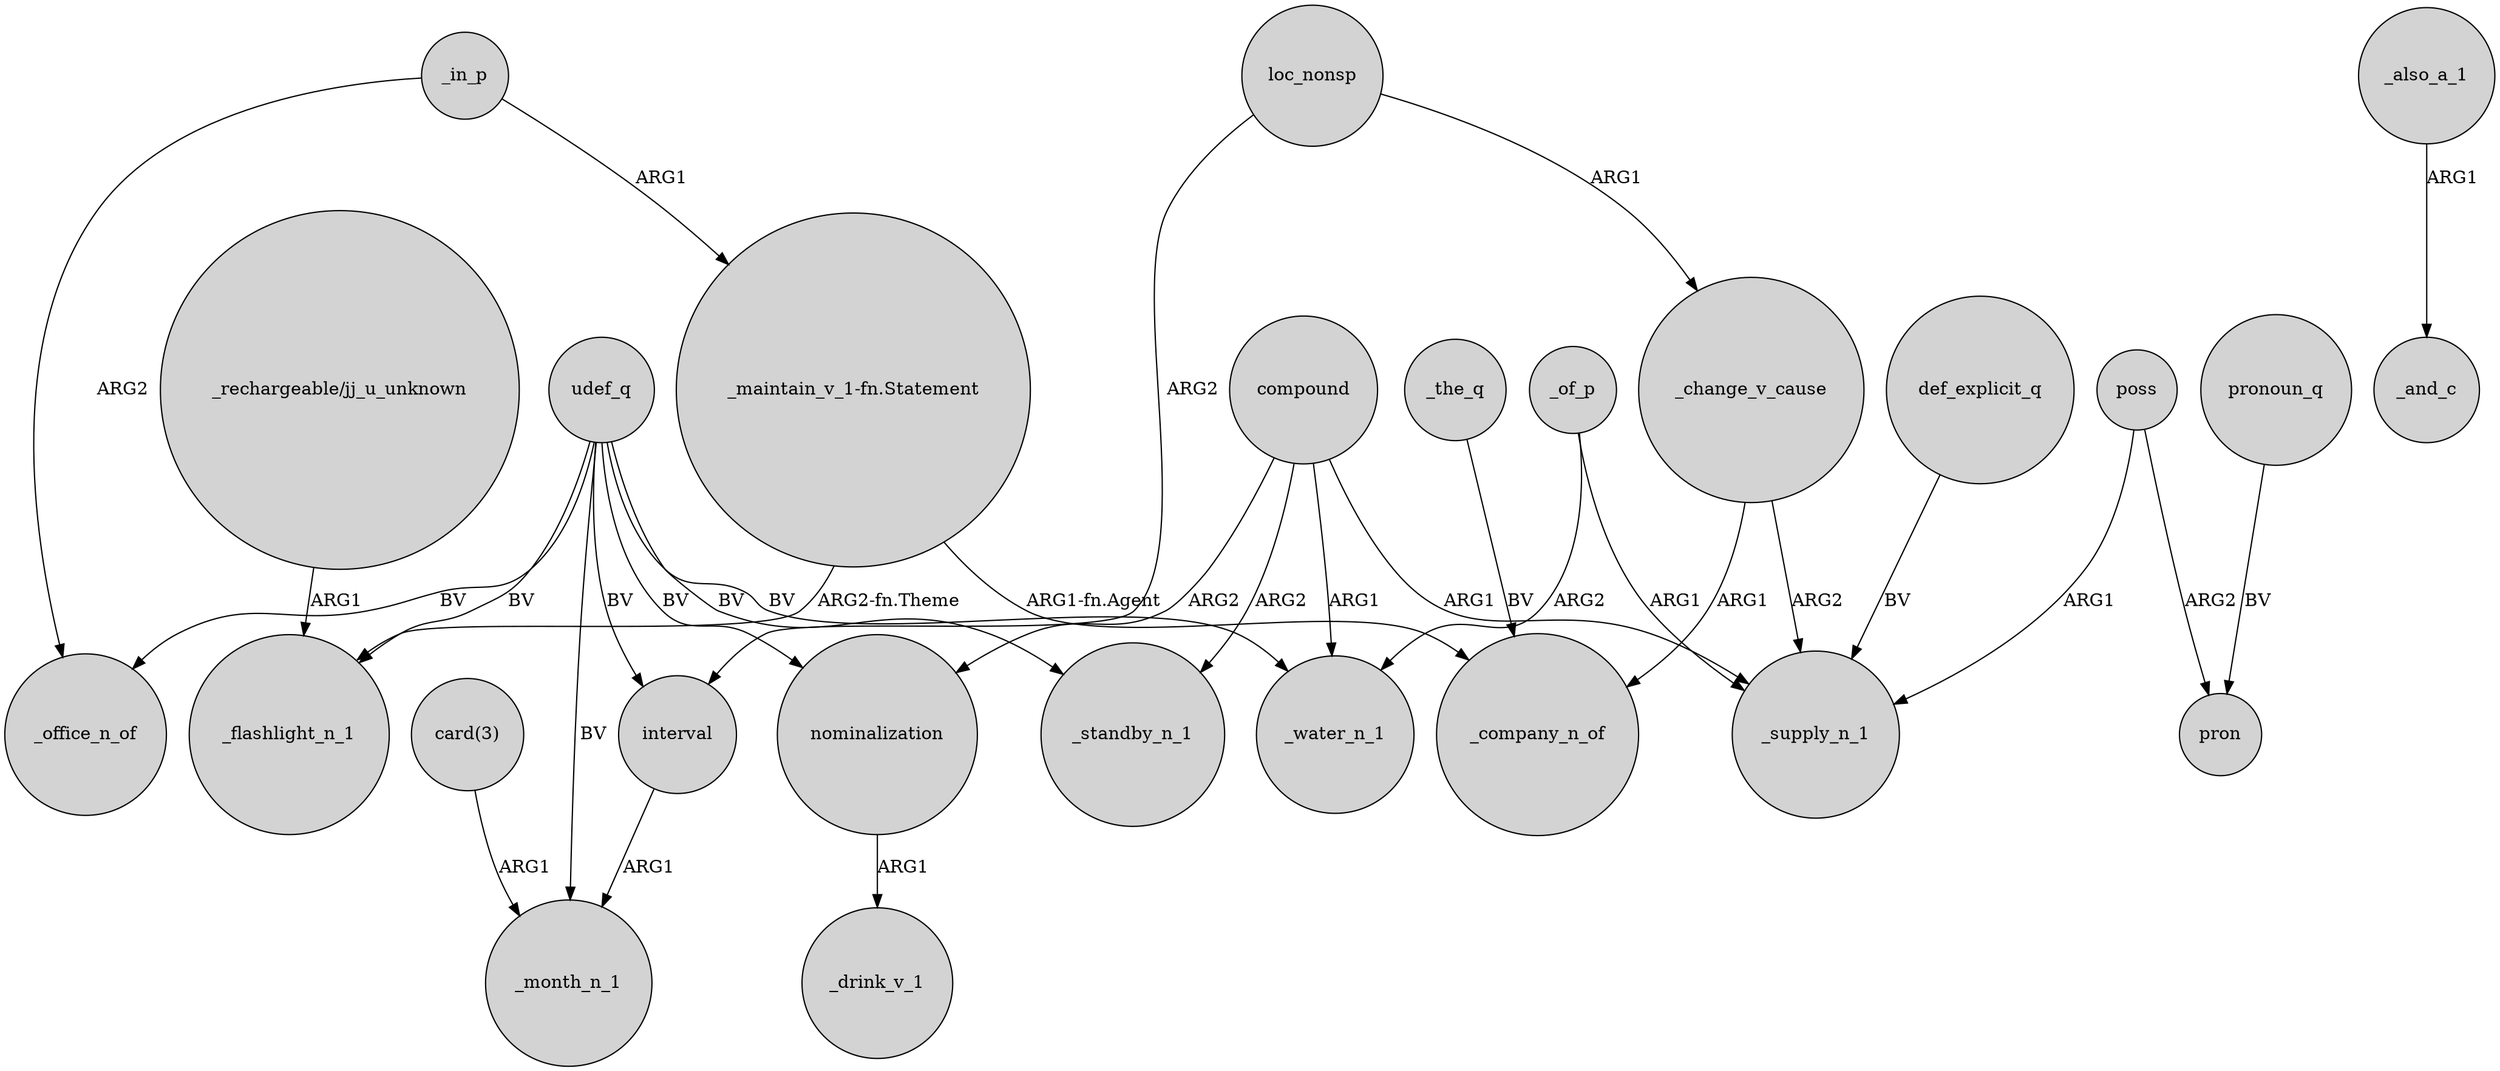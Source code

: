 digraph {
	node [shape=circle style=filled]
	_of_p -> _water_n_1 [label=ARG2]
	udef_q -> _office_n_of [label=BV]
	nominalization -> _drink_v_1 [label=ARG1]
	_change_v_cause -> _supply_n_1 [label=ARG2]
	loc_nonsp -> interval [label=ARG2]
	poss -> pron [label=ARG2]
	interval -> _month_n_1 [label=ARG1]
	udef_q -> _standby_n_1 [label=BV]
	_in_p -> "_maintain_v_1-fn.Statement" [label=ARG1]
	_of_p -> _supply_n_1 [label=ARG1]
	compound -> nominalization [label=ARG2]
	"_maintain_v_1-fn.Statement" -> _company_n_of [label="ARG1-fn.Agent"]
	udef_q -> _month_n_1 [label=BV]
	_the_q -> _company_n_of [label=BV]
	_in_p -> _office_n_of [label=ARG2]
	pronoun_q -> pron [label=BV]
	compound -> _standby_n_1 [label=ARG2]
	udef_q -> _water_n_1 [label=BV]
	_change_v_cause -> _company_n_of [label=ARG1]
	udef_q -> _flashlight_n_1 [label=BV]
	loc_nonsp -> _change_v_cause [label=ARG1]
	poss -> _supply_n_1 [label=ARG1]
	compound -> _supply_n_1 [label=ARG1]
	udef_q -> nominalization [label=BV]
	"_maintain_v_1-fn.Statement" -> _flashlight_n_1 [label="ARG2-fn.Theme"]
	_also_a_1 -> _and_c [label=ARG1]
	compound -> _water_n_1 [label=ARG1]
	"_rechargeable/jj_u_unknown" -> _flashlight_n_1 [label=ARG1]
	def_explicit_q -> _supply_n_1 [label=BV]
	udef_q -> interval [label=BV]
	"card(3)" -> _month_n_1 [label=ARG1]
}
